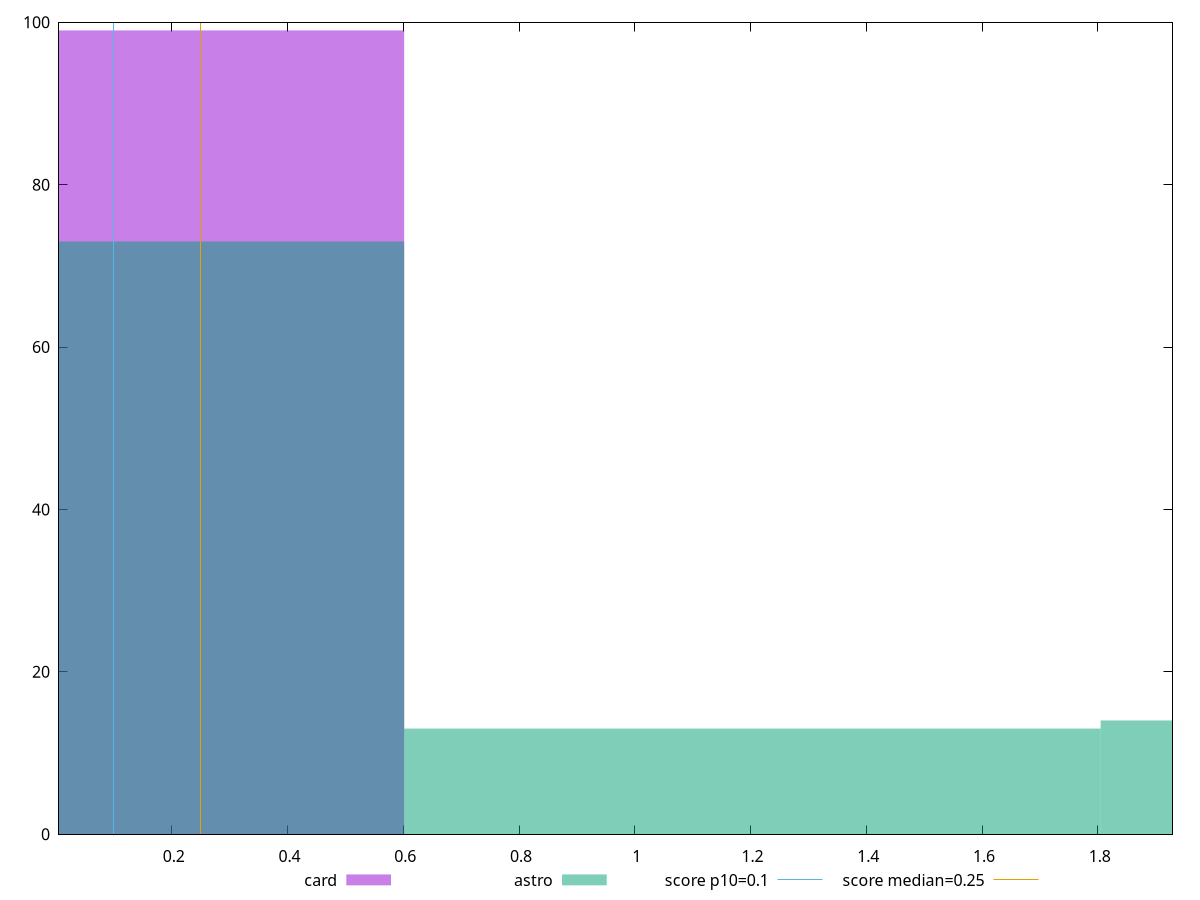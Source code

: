 reset

$card <<EOF
0 99
EOF

$astro <<EOF
0 73
2.4064747496677135 14
1.2032373748338567 13
EOF

set key outside below
set boxwidth 1.2032373748338567
set xrange [0.005289688110351562:1.9289843750000002]
set yrange [0:100]
set trange [0:100]
set style fill transparent solid 0.5 noborder

set parametric
set terminal svg size 640, 500 enhanced background rgb 'white'
set output "report/report_00029_2021-02-24T13-36-40.390Z/cumulative-layout-shift/comparison/histogram/2_vs_3.svg"

plot $card title "card" with boxes, \
     $astro title "astro" with boxes, \
     0.1,t title "score p10=0.1", \
     0.25,t title "score median=0.25"

reset
